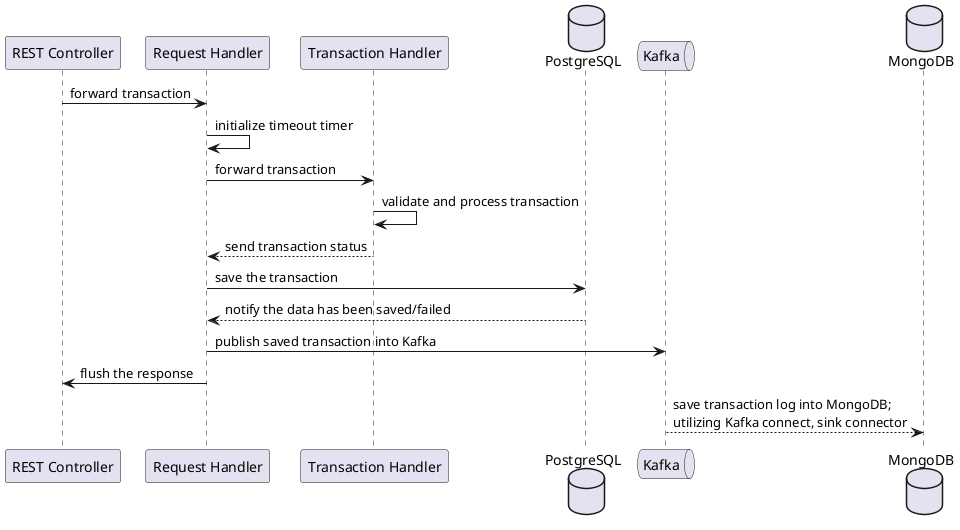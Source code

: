 
@startuml
participant "REST Controller" as controller
participant "Request Handler" as requestHandler
participant "Transaction Handler" as transactionHandler
database "PostgreSQL" as db
queue "Kafka" as queue
database "MongoDB" as mongo
controller -> requestHandler: forward transaction
requestHandler -> requestHandler: initialize timeout timer
requestHandler -> transactionHandler: forward transaction
transactionHandler -> transactionHandler: validate and process transaction
transactionHandler --> requestHandler: send transaction status
requestHandler -> db: save the transaction
db --> requestHandler: notify the data has been saved/failed
requestHandler -> queue: publish saved transaction into Kafka
requestHandler -> controller: flush the response
queue --> mongo: save transaction log into MongoDB;\nutilizing Kafka connect, sink connector
@enduml